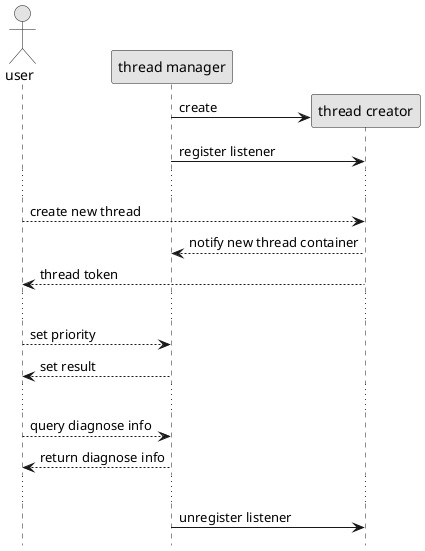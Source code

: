 @startuml internal implemented manager and creator

skinparam monochrome true

hide footbox

Actor user

create "thread manager" as tm

create "thread creator" as creator
tm -> creator : create
tm -> creator : register listener
...
user --> creator : create new thread
creator --> tm : notify new thread container
creator --> user : thread token
...
user --> tm : set priority
tm --> user : set result
...
user --> tm : query diagnose info
tm --> user : return diagnose info
...
tm -> creator : unregister listener

@enduml